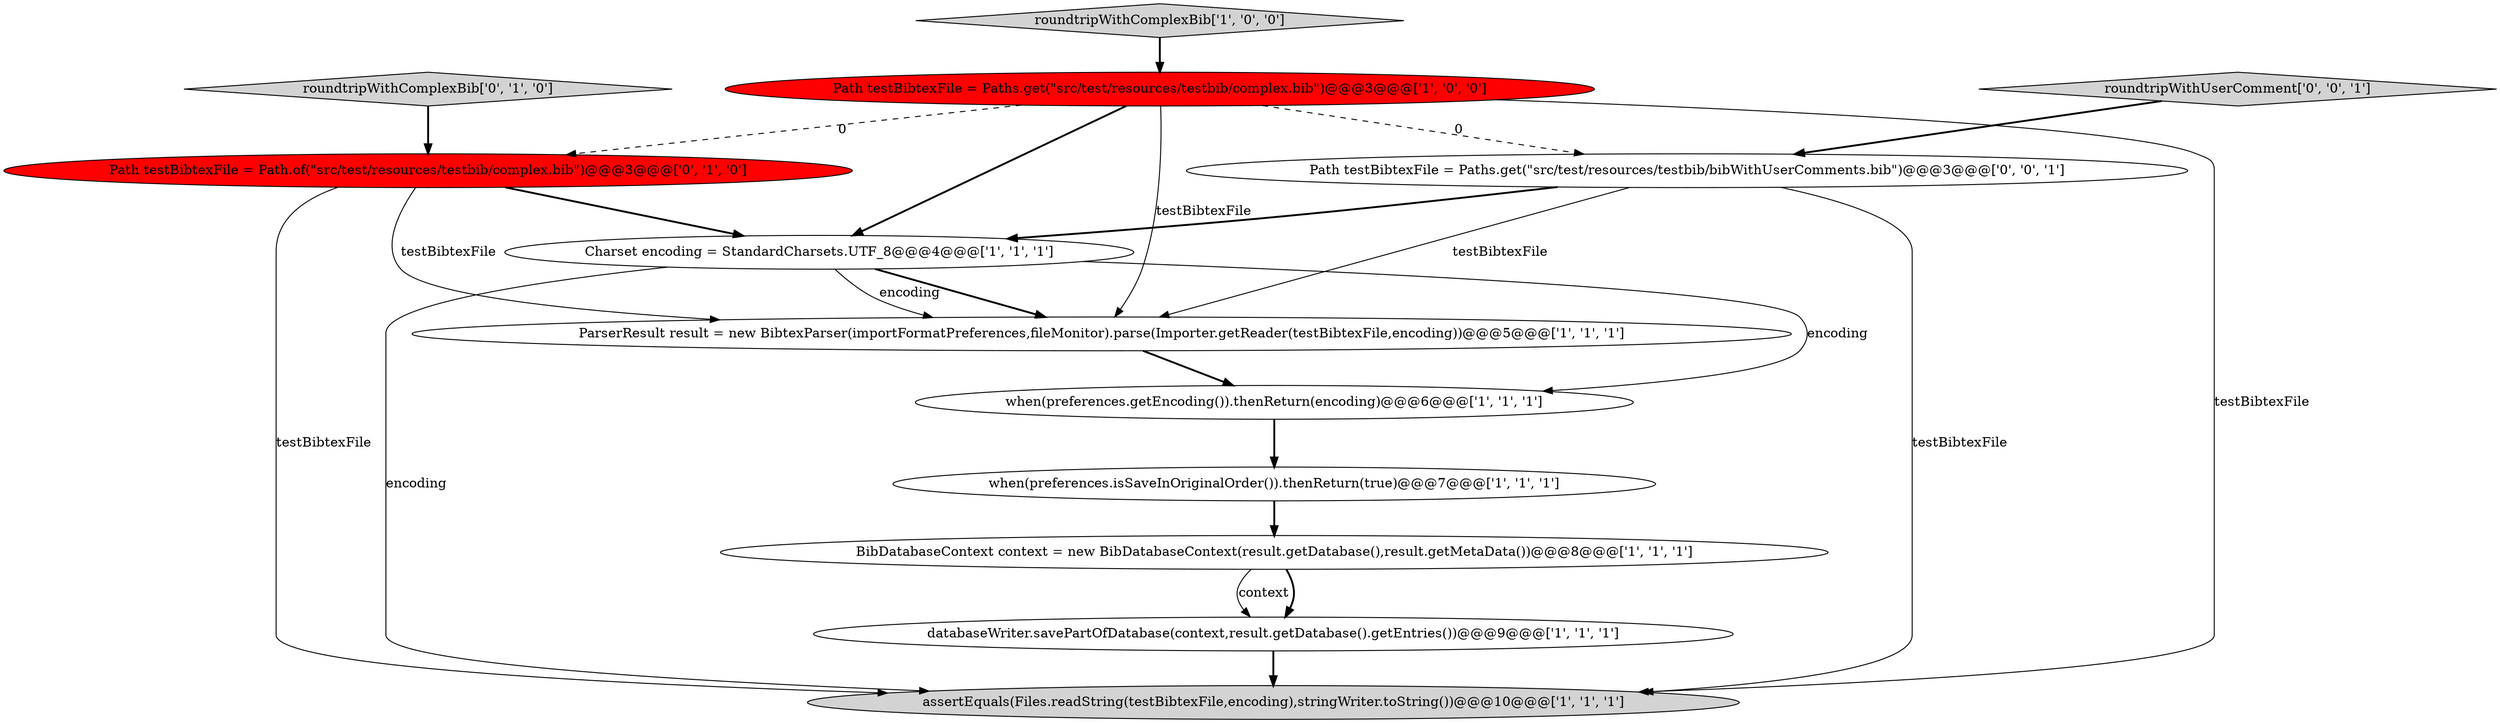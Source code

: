 digraph {
0 [style = filled, label = "Charset encoding = StandardCharsets.UTF_8@@@4@@@['1', '1', '1']", fillcolor = white, shape = ellipse image = "AAA0AAABBB1BBB"];
1 [style = filled, label = "roundtripWithComplexBib['1', '0', '0']", fillcolor = lightgray, shape = diamond image = "AAA0AAABBB1BBB"];
9 [style = filled, label = "roundtripWithComplexBib['0', '1', '0']", fillcolor = lightgray, shape = diamond image = "AAA0AAABBB2BBB"];
10 [style = filled, label = "Path testBibtexFile = Path.of(\"src/test/resources/testbib/complex.bib\")@@@3@@@['0', '1', '0']", fillcolor = red, shape = ellipse image = "AAA1AAABBB2BBB"];
3 [style = filled, label = "ParserResult result = new BibtexParser(importFormatPreferences,fileMonitor).parse(Importer.getReader(testBibtexFile,encoding))@@@5@@@['1', '1', '1']", fillcolor = white, shape = ellipse image = "AAA0AAABBB1BBB"];
12 [style = filled, label = "roundtripWithUserComment['0', '0', '1']", fillcolor = lightgray, shape = diamond image = "AAA0AAABBB3BBB"];
2 [style = filled, label = "databaseWriter.savePartOfDatabase(context,result.getDatabase().getEntries())@@@9@@@['1', '1', '1']", fillcolor = white, shape = ellipse image = "AAA0AAABBB1BBB"];
11 [style = filled, label = "Path testBibtexFile = Paths.get(\"src/test/resources/testbib/bibWithUserComments.bib\")@@@3@@@['0', '0', '1']", fillcolor = white, shape = ellipse image = "AAA0AAABBB3BBB"];
6 [style = filled, label = "assertEquals(Files.readString(testBibtexFile,encoding),stringWriter.toString())@@@10@@@['1', '1', '1']", fillcolor = lightgray, shape = ellipse image = "AAA0AAABBB1BBB"];
4 [style = filled, label = "BibDatabaseContext context = new BibDatabaseContext(result.getDatabase(),result.getMetaData())@@@8@@@['1', '1', '1']", fillcolor = white, shape = ellipse image = "AAA0AAABBB1BBB"];
5 [style = filled, label = "when(preferences.isSaveInOriginalOrder()).thenReturn(true)@@@7@@@['1', '1', '1']", fillcolor = white, shape = ellipse image = "AAA0AAABBB1BBB"];
8 [style = filled, label = "when(preferences.getEncoding()).thenReturn(encoding)@@@6@@@['1', '1', '1']", fillcolor = white, shape = ellipse image = "AAA0AAABBB1BBB"];
7 [style = filled, label = "Path testBibtexFile = Paths.get(\"src/test/resources/testbib/complex.bib\")@@@3@@@['1', '0', '0']", fillcolor = red, shape = ellipse image = "AAA1AAABBB1BBB"];
0->3 [style = bold, label=""];
0->3 [style = solid, label="encoding"];
11->3 [style = solid, label="testBibtexFile"];
10->3 [style = solid, label="testBibtexFile"];
2->6 [style = bold, label=""];
12->11 [style = bold, label=""];
7->11 [style = dashed, label="0"];
7->0 [style = bold, label=""];
4->2 [style = bold, label=""];
9->10 [style = bold, label=""];
1->7 [style = bold, label=""];
0->6 [style = solid, label="encoding"];
11->0 [style = bold, label=""];
7->6 [style = solid, label="testBibtexFile"];
8->5 [style = bold, label=""];
3->8 [style = bold, label=""];
10->6 [style = solid, label="testBibtexFile"];
10->0 [style = bold, label=""];
5->4 [style = bold, label=""];
4->2 [style = solid, label="context"];
7->10 [style = dashed, label="0"];
7->3 [style = solid, label="testBibtexFile"];
11->6 [style = solid, label="testBibtexFile"];
0->8 [style = solid, label="encoding"];
}
